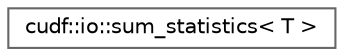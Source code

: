 digraph "类继承关系图"
{
 // LATEX_PDF_SIZE
  bgcolor="transparent";
  edge [fontname=Helvetica,fontsize=10,labelfontname=Helvetica,labelfontsize=10];
  node [fontname=Helvetica,fontsize=10,shape=box,height=0.2,width=0.4];
  rankdir="LR";
  Node0 [id="Node000000",label="cudf::io::sum_statistics\< T \>",height=0.2,width=0.4,color="grey40", fillcolor="white", style="filled",URL="$structcudf_1_1io_1_1sum__statistics.html",tooltip="Base class for column statistics that include an optional sum."];
}
